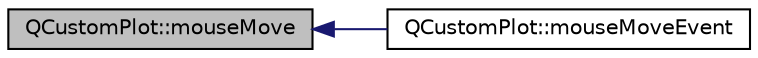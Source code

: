 digraph "QCustomPlot::mouseMove"
{
  edge [fontname="Helvetica",fontsize="10",labelfontname="Helvetica",labelfontsize="10"];
  node [fontname="Helvetica",fontsize="10",shape=record];
  rankdir="LR";
  Node421 [label="QCustomPlot::mouseMove",height=0.2,width=0.4,color="black", fillcolor="grey75", style="filled", fontcolor="black"];
  Node421 -> Node422 [dir="back",color="midnightblue",fontsize="10",style="solid",fontname="Helvetica"];
  Node422 [label="QCustomPlot::mouseMoveEvent",height=0.2,width=0.4,color="black", fillcolor="white", style="filled",URL="$class_q_custom_plot.html#ac64727a4f442770f6e5e6be2d0530843"];
}
